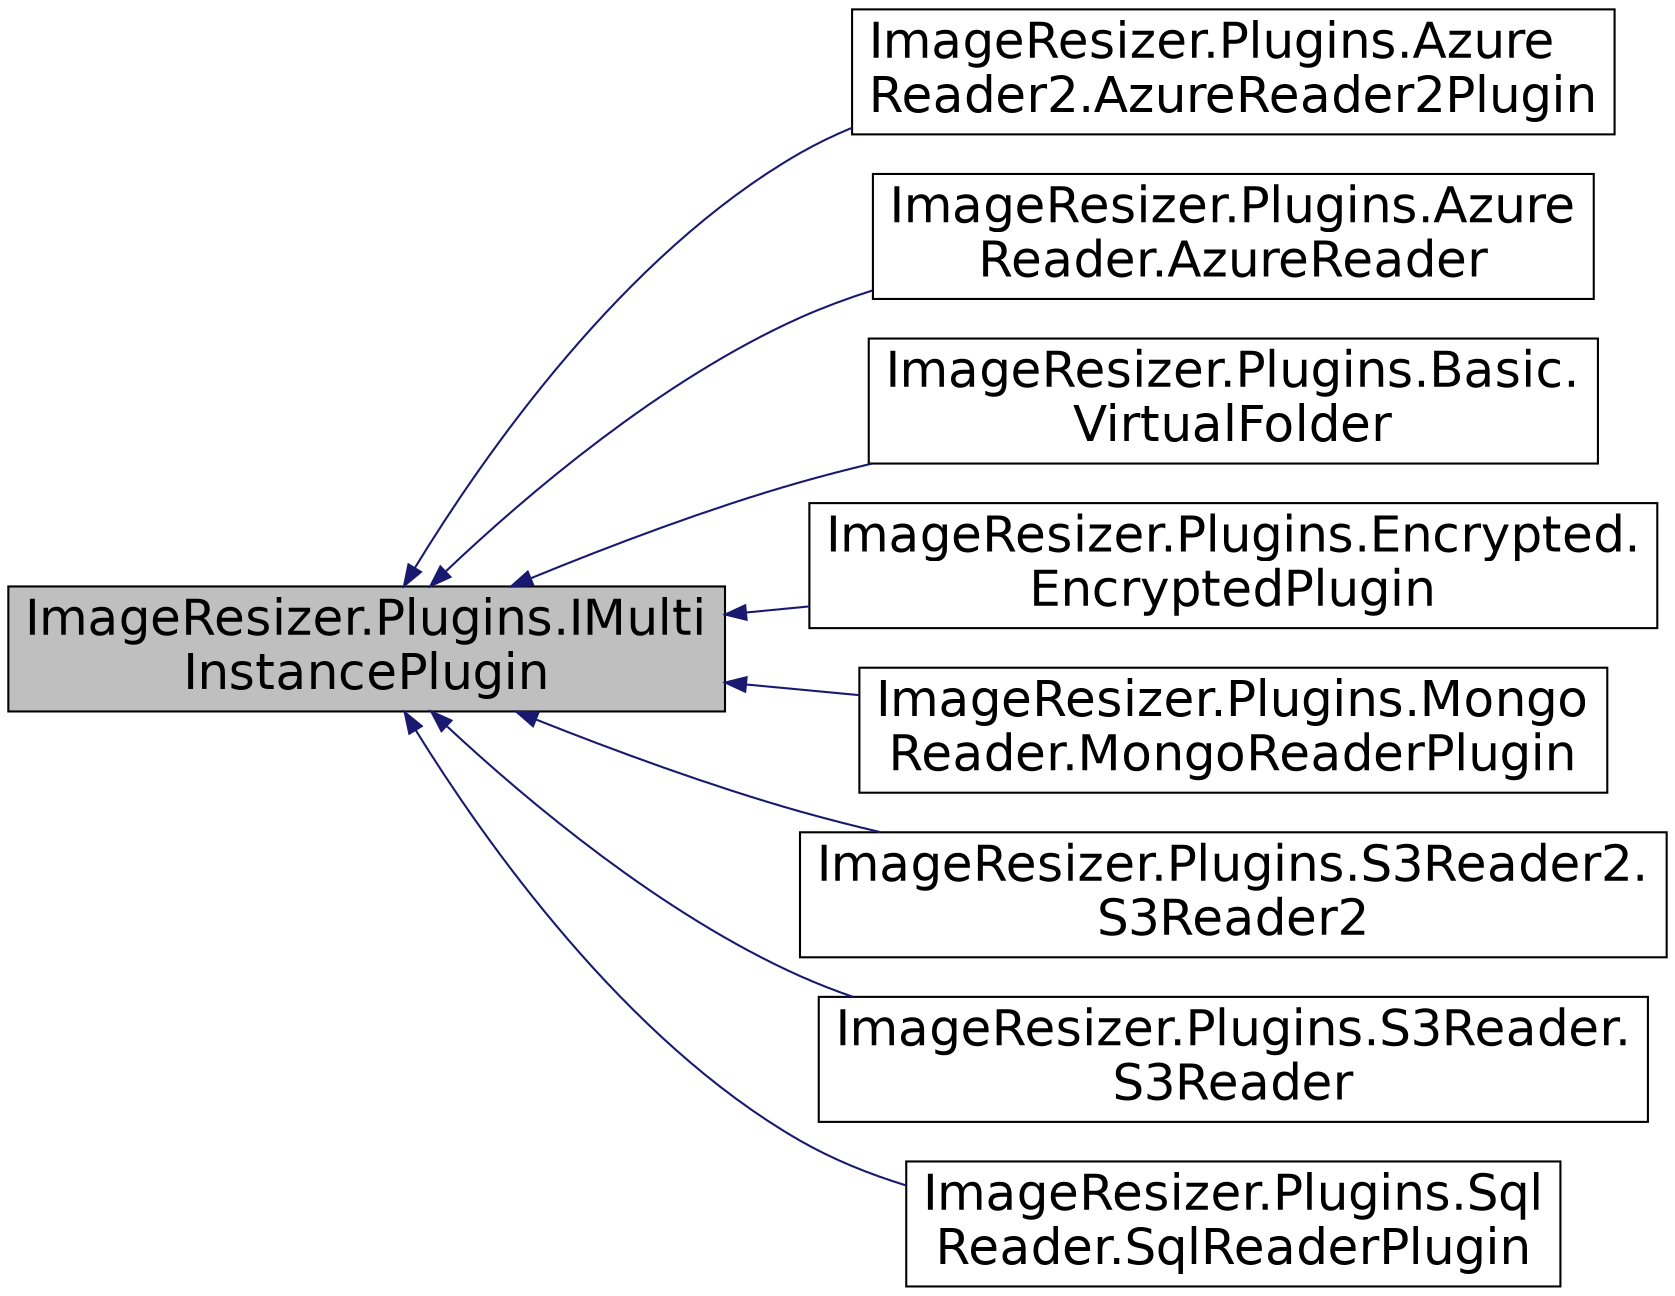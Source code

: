 digraph "ImageResizer.Plugins.IMultiInstancePlugin"
{
  edge [fontname="Helvetica",fontsize="24",labelfontname="Helvetica",labelfontsize="24"];
  node [fontname="Helvetica",fontsize="24",shape=record];
  rankdir="LR";
  Node1 [label="ImageResizer.Plugins.IMulti\lInstancePlugin",height=0.2,width=0.4,color="black", fillcolor="grey75", style="filled" fontcolor="black"];
  Node1 -> Node2 [dir="back",color="midnightblue",fontsize="24",style="solid",fontname="Helvetica"];
  Node2 [label="ImageResizer.Plugins.Azure\lReader2.AzureReader2Plugin",height=0.2,width=0.4,color="black", fillcolor="white", style="filled",URL="$class_image_resizer_1_1_plugins_1_1_azure_reader2_1_1_azure_reader2_plugin.html"];
  Node1 -> Node3 [dir="back",color="midnightblue",fontsize="24",style="solid",fontname="Helvetica"];
  Node3 [label="ImageResizer.Plugins.Azure\lReader.AzureReader",height=0.2,width=0.4,color="black", fillcolor="white", style="filled",URL="$class_image_resizer_1_1_plugins_1_1_azure_reader_1_1_azure_reader.html"];
  Node1 -> Node4 [dir="back",color="midnightblue",fontsize="24",style="solid",fontname="Helvetica"];
  Node4 [label="ImageResizer.Plugins.Basic.\lVirtualFolder",height=0.2,width=0.4,color="black", fillcolor="white", style="filled",URL="$class_image_resizer_1_1_plugins_1_1_basic_1_1_virtual_folder.html",tooltip="Functions exactly like an IIS virtual folder, but doesn&#39;t require IIS configuration. "];
  Node1 -> Node5 [dir="back",color="midnightblue",fontsize="24",style="solid",fontname="Helvetica"];
  Node5 [label="ImageResizer.Plugins.Encrypted.\lEncryptedPlugin",height=0.2,width=0.4,color="black", fillcolor="white", style="filled",URL="$class_image_resizer_1_1_plugins_1_1_encrypted_1_1_encrypted_plugin.html"];
  Node1 -> Node6 [dir="back",color="midnightblue",fontsize="24",style="solid",fontname="Helvetica"];
  Node6 [label="ImageResizer.Plugins.Mongo\lReader.MongoReaderPlugin",height=0.2,width=0.4,color="black", fillcolor="white", style="filled",URL="$class_image_resizer_1_1_plugins_1_1_mongo_reader_1_1_mongo_reader_plugin.html",tooltip="An ImageResizer Plugin that retrieves images from a MongoDB/GridFS store "];
  Node1 -> Node7 [dir="back",color="midnightblue",fontsize="24",style="solid",fontname="Helvetica"];
  Node7 [label="ImageResizer.Plugins.S3Reader2.\lS3Reader2",height=0.2,width=0.4,color="black", fillcolor="white", style="filled",URL="$class_image_resizer_1_1_plugins_1_1_s3_reader2_1_1_s3_reader2.html"];
  Node1 -> Node8 [dir="back",color="midnightblue",fontsize="24",style="solid",fontname="Helvetica"];
  Node8 [label="ImageResizer.Plugins.S3Reader.\lS3Reader",height=0.2,width=0.4,color="black", fillcolor="white", style="filled",URL="$class_image_resizer_1_1_plugins_1_1_s3_reader_1_1_s3_reader.html"];
  Node1 -> Node9 [dir="back",color="midnightblue",fontsize="24",style="solid",fontname="Helvetica"];
  Node9 [label="ImageResizer.Plugins.Sql\lReader.SqlReaderPlugin",height=0.2,width=0.4,color="black", fillcolor="white", style="filled",URL="$class_image_resizer_1_1_plugins_1_1_sql_reader_1_1_sql_reader_plugin.html",tooltip="Specialized VirtualPathProvider that allows accessing database images as if they are on disk..."];
}
